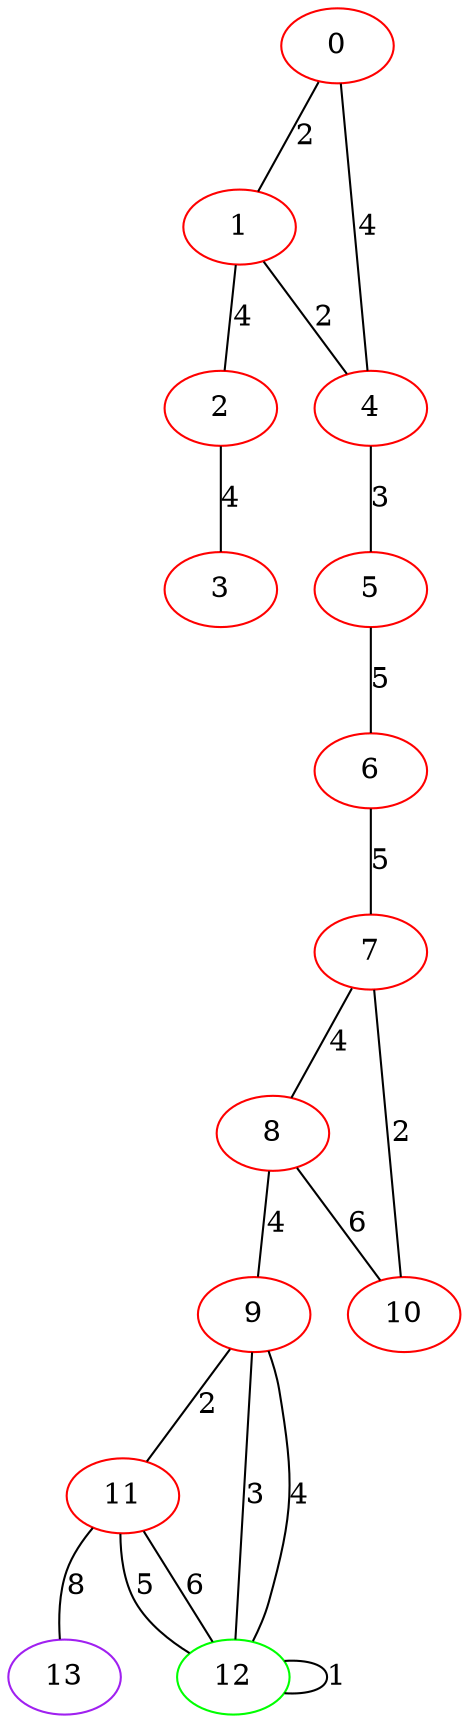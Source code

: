 graph "" {
0 [color=red, weight=1];
1 [color=red, weight=1];
2 [color=red, weight=1];
3 [color=red, weight=1];
4 [color=red, weight=1];
5 [color=red, weight=1];
6 [color=red, weight=1];
7 [color=red, weight=1];
8 [color=red, weight=1];
9 [color=red, weight=1];
10 [color=red, weight=1];
11 [color=red, weight=1];
12 [color=green, weight=2];
13 [color=purple, weight=4];
0 -- 1  [key=0, label=2];
0 -- 4  [key=0, label=4];
1 -- 2  [key=0, label=4];
1 -- 4  [key=0, label=2];
2 -- 3  [key=0, label=4];
4 -- 5  [key=0, label=3];
5 -- 6  [key=0, label=5];
6 -- 7  [key=0, label=5];
7 -- 8  [key=0, label=4];
7 -- 10  [key=0, label=2];
8 -- 9  [key=0, label=4];
8 -- 10  [key=0, label=6];
9 -- 11  [key=0, label=2];
9 -- 12  [key=0, label=3];
9 -- 12  [key=1, label=4];
11 -- 12  [key=0, label=5];
11 -- 12  [key=1, label=6];
11 -- 13  [key=0, label=8];
12 -- 12  [key=0, label=1];
}
